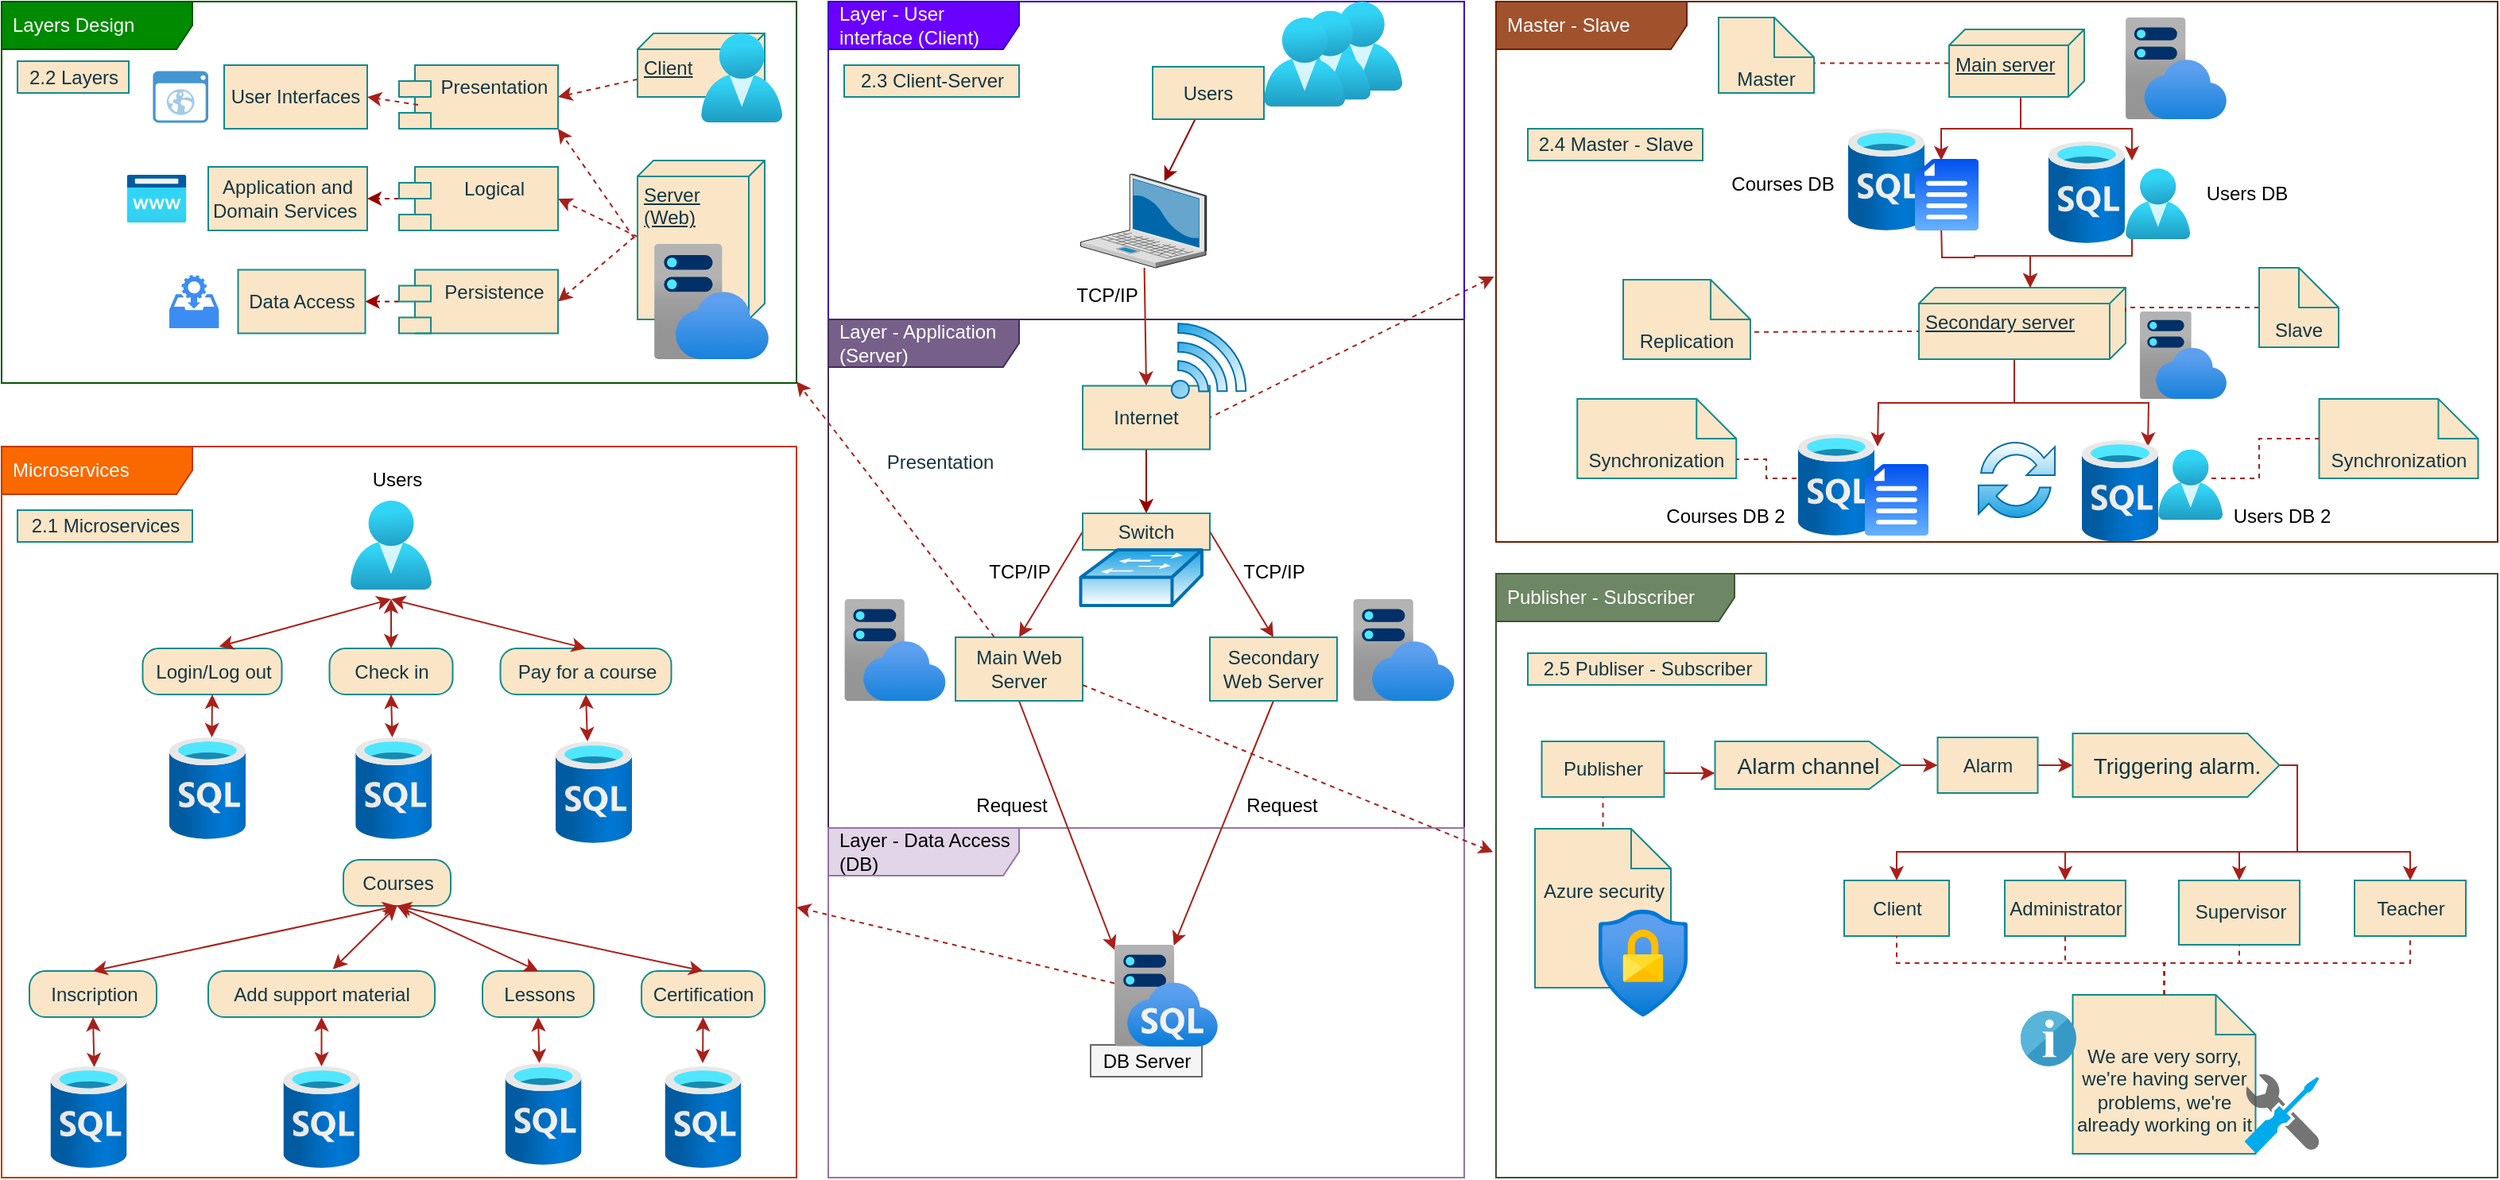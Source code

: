 <mxfile>
    <diagram id="fI5RTLDOAWzqv0Ly87yR" name="Page-1">
        <mxGraphModel dx="1625" dy="610" grid="1" gridSize="10" guides="1" tooltips="1" connect="1" arrows="1" fold="1" page="1" pageScale="1" pageWidth="827" pageHeight="1169" background="#FFFFFF" math="0" shadow="0">
            <root>
                <mxCell id="0"/>
                <mxCell id="1" parent="0"/>
                <mxCell id="125" value="Publisher - Subscriber" style="shape=umlFrame;whiteSpace=wrap;html=1;width=150;height=30;boundedLbl=1;verticalAlign=middle;align=left;spacingLeft=5;fillColor=#6d8764;strokeColor=#3A5431;fontColor=#ffffff;" parent="1" vertex="1">
                    <mxGeometry x="560" y="575" width="630" height="380" as="geometry"/>
                </mxCell>
                <mxCell id="140" style="rounded=0;orthogonalLoop=1;jettySize=auto;html=1;entryX=1;entryY=0.5;entryDx=0;entryDy=0;startArrow=classic;startFill=1;endArrow=none;endFill=0;dashed=1;exitX=-0.002;exitY=0.509;exitDx=0;exitDy=0;exitPerimeter=0;labelBackgroundColor=#DAD2D8;strokeColor=#A8201A;fontColor=#143642;" parent="1" source="100" target="7" edge="1">
                    <mxGeometry relative="1" as="geometry"/>
                </mxCell>
                <mxCell id="100" value="Master - Slave" style="shape=umlFrame;whiteSpace=wrap;html=1;width=120;height=30;boundedLbl=1;verticalAlign=middle;align=left;spacingLeft=5;fillColor=#a0522d;strokeColor=#6D1F00;fontColor=#ffffff;" parent="1" vertex="1">
                    <mxGeometry x="560" y="215" width="630" height="340" as="geometry"/>
                </mxCell>
                <mxCell id="26" value="Layers Design" style="shape=umlFrame;whiteSpace=wrap;html=1;width=120;height=30;boundedLbl=1;verticalAlign=middle;align=left;spacingLeft=5;fillColor=#008a00;strokeColor=#005700;fontColor=#ffffff;" parent="1" vertex="1">
                    <mxGeometry x="-380" y="215" width="500" height="240" as="geometry"/>
                </mxCell>
                <mxCell id="67" value="Microservices" style="shape=umlFrame;whiteSpace=wrap;html=1;width=120;height=30;boundedLbl=1;verticalAlign=middle;align=left;spacingLeft=5;rounded=0;fillColor=#fa6800;strokeColor=#C73500;fontColor=#ffffff;labelBackgroundColor=none;" parent="1" vertex="1">
                    <mxGeometry x="-380" y="495" width="500" height="460" as="geometry"/>
                </mxCell>
                <mxCell id="3" value="Layer - User interface (Client)" style="shape=umlFrame;whiteSpace=wrap;html=1;width=120;height=30;boundedLbl=1;verticalAlign=middle;align=left;spacingLeft=5;fillColor=#6a00ff;strokeColor=#3700CC;fontColor=#ffffff;" parent="1" vertex="1">
                    <mxGeometry x="140" y="215" width="400" height="200" as="geometry"/>
                </mxCell>
                <mxCell id="4" value="Layer - Application (Server)" style="shape=umlFrame;whiteSpace=wrap;html=1;width=120;height=30;boundedLbl=1;verticalAlign=middle;align=left;spacingLeft=5;fillColor=#76608a;strokeColor=#432D57;fontColor=#ffffff;" parent="1" vertex="1">
                    <mxGeometry x="140" y="415" width="400" height="320" as="geometry"/>
                </mxCell>
                <mxCell id="5" value="Layer - Data Access (DB)" style="shape=umlFrame;whiteSpace=wrap;html=1;width=120;height=30;boundedLbl=1;verticalAlign=middle;align=left;spacingLeft=5;fillColor=#e1d5e7;strokeColor=#9673a6;fontColor=#000000;" parent="1" vertex="1">
                    <mxGeometry x="140" y="735" width="400" height="220" as="geometry"/>
                </mxCell>
                <mxCell id="20" style="edgeStyle=none;rounded=0;orthogonalLoop=1;jettySize=auto;html=1;entryX=0.5;entryY=0;entryDx=0;entryDy=0;labelBackgroundColor=#DAD2D8;strokeColor=#A8201A;fontColor=#143642;" parent="1" source="241" target="7" edge="1">
                    <mxGeometry relative="1" as="geometry"/>
                </mxCell>
                <mxCell id="242" style="rounded=0;orthogonalLoop=1;jettySize=auto;html=1;strokeColor=#990000;fontColor=#000000;entryX=0.665;entryY=0.076;entryDx=0;entryDy=0;entryPerimeter=0;" edge="1" parent="1" source="6" target="241">
                    <mxGeometry relative="1" as="geometry"/>
                </mxCell>
                <mxCell id="6" value="Users" style="rounded=0;whiteSpace=wrap;html=1;fillColor=#FAE5C7;strokeColor=#0F8B8D;fontColor=#143642;" parent="1" vertex="1">
                    <mxGeometry x="344" y="256" width="70" height="33" as="geometry"/>
                </mxCell>
                <mxCell id="21" style="edgeStyle=none;rounded=0;orthogonalLoop=1;jettySize=auto;html=1;entryX=0.5;entryY=0;entryDx=0;entryDy=0;labelBackgroundColor=#DAD2D8;strokeColor=#A8201A;fontColor=#143642;exitX=0;exitY=0.5;exitDx=0;exitDy=0;" parent="1" source="232" target="8" edge="1">
                    <mxGeometry relative="1" as="geometry"/>
                </mxCell>
                <mxCell id="22" style="edgeStyle=none;rounded=0;orthogonalLoop=1;jettySize=auto;html=1;exitX=1;exitY=0.5;exitDx=0;exitDy=0;entryX=0.5;entryY=0;entryDx=0;entryDy=0;labelBackgroundColor=#DAD2D8;strokeColor=#A8201A;fontColor=#143642;" parent="1" source="232" target="18" edge="1">
                    <mxGeometry relative="1" as="geometry"/>
                </mxCell>
                <mxCell id="234" style="edgeStyle=orthogonalEdgeStyle;rounded=0;orthogonalLoop=1;jettySize=auto;html=1;entryX=0.5;entryY=0;entryDx=0;entryDy=0;fontColor=#000000;strokeColor=#990000;" edge="1" parent="1" source="7" target="232">
                    <mxGeometry relative="1" as="geometry"/>
                </mxCell>
                <mxCell id="7" value="Internet" style="rounded=0;whiteSpace=wrap;html=1;fillColor=#FAE5C7;strokeColor=#0F8B8D;fontColor=#143642;" parent="1" vertex="1">
                    <mxGeometry x="300" y="456.75" width="80" height="40" as="geometry"/>
                </mxCell>
                <mxCell id="23" style="edgeStyle=none;rounded=0;orthogonalLoop=1;jettySize=auto;html=1;exitX=0.5;exitY=1;exitDx=0;exitDy=0;labelBackgroundColor=#DAD2D8;strokeColor=#A8201A;fontColor=#143642;entryX=0.002;entryY=0.052;entryDx=0;entryDy=0;entryPerimeter=0;" parent="1" source="8" target="257" edge="1">
                    <mxGeometry relative="1" as="geometry">
                        <mxPoint x="300" y="760" as="targetPoint"/>
                    </mxGeometry>
                </mxCell>
                <mxCell id="27" style="edgeStyle=none;rounded=0;orthogonalLoop=1;jettySize=auto;html=1;entryX=1;entryY=0.996;entryDx=0;entryDy=0;entryPerimeter=0;dashed=1;labelBackgroundColor=#DAD2D8;strokeColor=#A8201A;fontColor=#143642;" parent="1" source="8" target="26" edge="1">
                    <mxGeometry relative="1" as="geometry"/>
                </mxCell>
                <mxCell id="8" value="Main Web Server" style="rounded=0;whiteSpace=wrap;html=1;fillColor=#FAE5C7;strokeColor=#0F8B8D;fontColor=#143642;" parent="1" vertex="1">
                    <mxGeometry x="220" y="615" width="80" height="40" as="geometry"/>
                </mxCell>
                <mxCell id="19" style="edgeStyle=none;rounded=0;orthogonalLoop=1;jettySize=auto;html=1;entryX=1;entryY=0.5;entryDx=0;entryDy=0;dashed=1;labelBackgroundColor=#DAD2D8;strokeColor=#A8201A;fontColor=#143642;" parent="1" source="10" target="12" edge="1">
                    <mxGeometry relative="1" as="geometry"/>
                </mxCell>
                <mxCell id="10" value="Client" style="verticalAlign=top;align=left;spacingTop=8;spacingLeft=2;spacingRight=12;shape=cube;size=10;direction=south;fontStyle=4;html=1;fillColor=#FAE5C7;strokeColor=#0F8B8D;fontColor=#143642;" parent="1" vertex="1">
                    <mxGeometry x="20" y="235" width="80" height="40" as="geometry"/>
                </mxCell>
                <mxCell id="15" style="rounded=0;orthogonalLoop=1;jettySize=auto;html=1;entryX=1;entryY=1;entryDx=0;entryDy=0;dashed=1;labelBackgroundColor=#DAD2D8;strokeColor=#A8201A;fontColor=#143642;" parent="1" target="12" edge="1">
                    <mxGeometry relative="1" as="geometry">
                        <mxPoint x="18" y="364" as="sourcePoint"/>
                    </mxGeometry>
                </mxCell>
                <mxCell id="16" style="edgeStyle=none;rounded=0;orthogonalLoop=1;jettySize=auto;html=1;entryX=1;entryY=0.5;entryDx=0;entryDy=0;dashed=1;exitX=0.48;exitY=1;exitDx=0;exitDy=0;exitPerimeter=0;labelBackgroundColor=#DAD2D8;strokeColor=#A8201A;fontColor=#143642;" parent="1" source="11" target="13" edge="1">
                    <mxGeometry relative="1" as="geometry"/>
                </mxCell>
                <mxCell id="17" style="edgeStyle=none;rounded=0;orthogonalLoop=1;jettySize=auto;html=1;entryX=1;entryY=0.5;entryDx=0;entryDy=0;dashed=1;exitX=0.48;exitY=1.025;exitDx=0;exitDy=0;exitPerimeter=0;labelBackgroundColor=#DAD2D8;strokeColor=#A8201A;fontColor=#143642;" parent="1" source="11" target="14" edge="1">
                    <mxGeometry relative="1" as="geometry"/>
                </mxCell>
                <mxCell id="11" value="Server &lt;br&gt;(Web)" style="verticalAlign=top;align=left;spacingTop=8;spacingLeft=2;spacingRight=12;shape=cube;size=10;direction=south;fontStyle=4;html=1;fillColor=#FAE5C7;strokeColor=#0F8B8D;fontColor=#143642;" parent="1" vertex="1">
                    <mxGeometry x="20" y="315" width="80" height="100" as="geometry"/>
                </mxCell>
                <mxCell id="12" value="Presentation" style="shape=module;align=left;spacingLeft=20;align=center;verticalAlign=top;fillColor=#FAE5C7;strokeColor=#0F8B8D;fontColor=#143642;" parent="1" vertex="1">
                    <mxGeometry x="-130" y="255" width="100" height="40" as="geometry"/>
                </mxCell>
                <mxCell id="249" style="edgeStyle=none;rounded=0;orthogonalLoop=1;jettySize=auto;html=1;entryX=1;entryY=0.5;entryDx=0;entryDy=0;strokeColor=#990000;fontColor=#000000;dashed=1;" edge="1" parent="1" source="13" target="247">
                    <mxGeometry relative="1" as="geometry"/>
                </mxCell>
                <mxCell id="13" value="Logical" style="shape=module;align=left;spacingLeft=20;align=center;verticalAlign=top;fillColor=#FAE5C7;strokeColor=#0F8B8D;fontColor=#143642;" parent="1" vertex="1">
                    <mxGeometry x="-130" y="319" width="100" height="40" as="geometry"/>
                </mxCell>
                <mxCell id="250" style="edgeStyle=none;rounded=0;orthogonalLoop=1;jettySize=auto;html=1;entryX=1;entryY=0.5;entryDx=0;entryDy=0;dashed=1;strokeColor=#990000;fontColor=#000000;" edge="1" parent="1" source="14" target="248">
                    <mxGeometry relative="1" as="geometry"/>
                </mxCell>
                <mxCell id="14" value="Persistence" style="shape=module;align=left;spacingLeft=20;align=center;verticalAlign=top;fillColor=#FAE5C7;strokeColor=#0F8B8D;fontColor=#143642;" parent="1" vertex="1">
                    <mxGeometry x="-130" y="383.75" width="100" height="40" as="geometry"/>
                </mxCell>
                <mxCell id="24" style="edgeStyle=none;rounded=0;orthogonalLoop=1;jettySize=auto;html=1;exitX=0.5;exitY=1;exitDx=0;exitDy=0;labelBackgroundColor=#DAD2D8;strokeColor=#A8201A;fontColor=#143642;entryX=0.574;entryY=0.008;entryDx=0;entryDy=0;entryPerimeter=0;" parent="1" source="18" target="257" edge="1">
                    <mxGeometry relative="1" as="geometry">
                        <mxPoint x="370" y="750" as="targetPoint"/>
                    </mxGeometry>
                </mxCell>
                <mxCell id="18" value="Secondary Web Server" style="rounded=0;whiteSpace=wrap;html=1;fillColor=#FAE5C7;strokeColor=#0F8B8D;fontColor=#143642;" parent="1" vertex="1">
                    <mxGeometry x="380" y="615" width="80" height="40" as="geometry"/>
                </mxCell>
                <mxCell id="68" style="edgeStyle=none;rounded=0;orthogonalLoop=1;jettySize=auto;html=1;dashed=1;labelBackgroundColor=#DAD2D8;strokeColor=#A8201A;fontColor=#143642;" parent="1" source="257" target="67" edge="1">
                    <mxGeometry relative="1" as="geometry">
                        <mxPoint x="130" y="1050" as="sourcePoint"/>
                    </mxGeometry>
                </mxCell>
                <mxCell id="28" value="2.2 Layers" style="text;html=1;align=center;verticalAlign=middle;resizable=0;points=[];autosize=1;rounded=0;fillColor=#FAE5C7;strokeColor=#0F8B8D;fontColor=#143642;" parent="1" vertex="1">
                    <mxGeometry x="-370" y="252.5" width="70" height="20" as="geometry"/>
                </mxCell>
                <mxCell id="29" value="2.3 Client-Server" style="text;html=1;align=center;verticalAlign=middle;resizable=0;points=[];autosize=1;fillColor=#FAE5C7;strokeColor=#0F8B8D;fontColor=#143642;" parent="1" vertex="1">
                    <mxGeometry x="150" y="255" width="110" height="20" as="geometry"/>
                </mxCell>
                <mxCell id="31" value="Login/Log out" style="html=1;dashed=0;rounded=1;absoluteArcSize=1;arcSize=20;verticalAlign=middle;align=center;fillColor=#FAE5C7;strokeColor=#0F8B8D;fontColor=#143642;" parent="1" vertex="1">
                    <mxGeometry x="-291.25" y="622" width="87.5" height="29" as="geometry"/>
                </mxCell>
                <mxCell id="32" value="Check in" style="html=1;dashed=0;rounded=1;absoluteArcSize=1;arcSize=20;verticalAlign=middle;align=center;fillColor=#FAE5C7;strokeColor=#0F8B8D;fontColor=#143642;" parent="1" vertex="1">
                    <mxGeometry x="-173.75" y="622" width="77.5" height="29" as="geometry"/>
                </mxCell>
                <mxCell id="33" value="Pay for a course" style="html=1;dashed=0;rounded=1;absoluteArcSize=1;arcSize=20;verticalAlign=middle;align=center;fillColor=#FAE5C7;strokeColor=#0F8B8D;fontColor=#143642;" parent="1" vertex="1">
                    <mxGeometry x="-66.25" y="622" width="107.5" height="29" as="geometry"/>
                </mxCell>
                <mxCell id="34" value="" style="endArrow=classic;startArrow=classic;html=1;exitX=0.55;exitY=-0.04;exitDx=0;exitDy=0;exitPerimeter=0;entryX=0.5;entryY=1;entryDx=0;entryDy=0;labelBackgroundColor=#DAD2D8;strokeColor=#A8201A;fontColor=#143642;" parent="1" source="31" edge="1">
                    <mxGeometry width="50" height="50" relative="1" as="geometry">
                        <mxPoint x="-252.5" y="604" as="sourcePoint"/>
                        <mxPoint x="-135" y="591" as="targetPoint"/>
                    </mxGeometry>
                </mxCell>
                <mxCell id="35" value="" style="endArrow=classic;startArrow=classic;html=1;entryX=0.5;entryY=1;entryDx=0;entryDy=0;labelBackgroundColor=#DAD2D8;strokeColor=#A8201A;fontColor=#143642;" parent="1" source="32" edge="1">
                    <mxGeometry width="50" height="50" relative="1" as="geometry">
                        <mxPoint x="-182.5" y="677" as="sourcePoint"/>
                        <mxPoint x="-135" y="591" as="targetPoint"/>
                    </mxGeometry>
                </mxCell>
                <mxCell id="36" value="" style="endArrow=classic;startArrow=classic;html=1;entryX=0.5;entryY=1;entryDx=0;entryDy=0;exitX=0.5;exitY=0;exitDx=0;exitDy=0;labelBackgroundColor=#DAD2D8;strokeColor=#A8201A;fontColor=#143642;" parent="1" source="33" edge="1">
                    <mxGeometry width="50" height="50" relative="1" as="geometry">
                        <mxPoint x="17.5" y="647" as="sourcePoint"/>
                        <mxPoint x="-135" y="591" as="targetPoint"/>
                    </mxGeometry>
                </mxCell>
                <mxCell id="38" value="" style="endArrow=classic;startArrow=classic;html=1;entryX=0.5;entryY=1;entryDx=0;entryDy=0;labelBackgroundColor=#DAD2D8;strokeColor=#A8201A;fontColor=#143642;exitX=0.557;exitY=0;exitDx=0;exitDy=0;exitPerimeter=0;" parent="1" source="205" target="31" edge="1">
                    <mxGeometry width="50" height="50" relative="1" as="geometry">
                        <mxPoint x="-247.5" y="680.5" as="sourcePoint"/>
                        <mxPoint x="-152.5" y="724" as="targetPoint"/>
                    </mxGeometry>
                </mxCell>
                <mxCell id="40" value="" style="endArrow=classic;startArrow=classic;html=1;entryX=0.5;entryY=1;entryDx=0;entryDy=0;labelBackgroundColor=#DAD2D8;strokeColor=#A8201A;fontColor=#143642;" parent="1" source="204" target="32" edge="1">
                    <mxGeometry width="50" height="50" relative="1" as="geometry">
                        <mxPoint x="-135" y="680.5" as="sourcePoint"/>
                        <mxPoint x="-72.5" y="704" as="targetPoint"/>
                    </mxGeometry>
                </mxCell>
                <mxCell id="42" value="" style="endArrow=classic;startArrow=classic;html=1;entryX=0.5;entryY=1;entryDx=0;entryDy=0;labelBackgroundColor=#DAD2D8;strokeColor=#A8201A;fontColor=#143642;exitX=0.417;exitY=0;exitDx=0;exitDy=0;exitPerimeter=0;" parent="1" source="203" target="33" edge="1">
                    <mxGeometry width="50" height="50" relative="1" as="geometry">
                        <mxPoint x="-12.5" y="680.5" as="sourcePoint"/>
                        <mxPoint x="167.5" y="704" as="targetPoint"/>
                    </mxGeometry>
                </mxCell>
                <mxCell id="46" value="Courses" style="html=1;dashed=0;rounded=1;absoluteArcSize=1;arcSize=20;verticalAlign=middle;align=center;fillColor=#FAE5C7;strokeColor=#0F8B8D;fontColor=#143642;" parent="1" vertex="1">
                    <mxGeometry x="-165" y="755" width="67.5" height="29" as="geometry"/>
                </mxCell>
                <mxCell id="47" value="Add support material" style="html=1;dashed=0;rounded=1;absoluteArcSize=1;arcSize=20;verticalAlign=middle;align=center;fillColor=#FAE5C7;strokeColor=#0F8B8D;fontColor=#143642;" parent="1" vertex="1">
                    <mxGeometry x="-250" y="825" width="142.5" height="29" as="geometry"/>
                </mxCell>
                <mxCell id="48" value="Lessons" style="html=1;dashed=0;rounded=1;absoluteArcSize=1;arcSize=20;verticalAlign=middle;align=center;fillColor=#FAE5C7;strokeColor=#0F8B8D;fontColor=#143642;" parent="1" vertex="1">
                    <mxGeometry x="-77.5" y="825" width="70" height="29" as="geometry"/>
                </mxCell>
                <mxCell id="49" value="Certification" style="html=1;dashed=0;rounded=1;absoluteArcSize=1;arcSize=20;verticalAlign=middle;align=center;fillColor=#FAE5C7;strokeColor=#0F8B8D;fontColor=#143642;" parent="1" vertex="1">
                    <mxGeometry x="22.5" y="825" width="77.5" height="29" as="geometry"/>
                </mxCell>
                <mxCell id="50" value="" style="endArrow=classic;startArrow=classic;html=1;exitX=0.55;exitY=-0.04;exitDx=0;exitDy=0;exitPerimeter=0;entryX=0.5;entryY=1;entryDx=0;entryDy=0;labelBackgroundColor=#DAD2D8;strokeColor=#A8201A;fontColor=#143642;" parent="1" source="47" target="46" edge="1">
                    <mxGeometry width="50" height="50" relative="1" as="geometry">
                        <mxPoint x="-282.5" y="844" as="sourcePoint"/>
                        <mxPoint x="-132.5" y="794" as="targetPoint"/>
                    </mxGeometry>
                </mxCell>
                <mxCell id="51" value="" style="endArrow=classic;startArrow=classic;html=1;entryX=0.5;entryY=1;entryDx=0;entryDy=0;exitX=0.5;exitY=0;exitDx=0;exitDy=0;labelBackgroundColor=#DAD2D8;strokeColor=#A8201A;fontColor=#143642;" parent="1" source="48" target="46" edge="1">
                    <mxGeometry width="50" height="50" relative="1" as="geometry">
                        <mxPoint x="-212.5" y="917" as="sourcePoint"/>
                        <mxPoint x="-100.5" y="814" as="targetPoint"/>
                    </mxGeometry>
                </mxCell>
                <mxCell id="52" value="" style="endArrow=classic;startArrow=classic;html=1;entryX=0.5;entryY=1;entryDx=0;entryDy=0;exitX=0.5;exitY=0;exitDx=0;exitDy=0;labelBackgroundColor=#DAD2D8;strokeColor=#A8201A;fontColor=#143642;" parent="1" source="49" target="46" edge="1">
                    <mxGeometry width="50" height="50" relative="1" as="geometry">
                        <mxPoint x="-12.5" y="887" as="sourcePoint"/>
                        <mxPoint x="99.5" y="784" as="targetPoint"/>
                    </mxGeometry>
                </mxCell>
                <mxCell id="54" value="" style="endArrow=classic;startArrow=classic;html=1;entryX=0.5;entryY=1;entryDx=0;entryDy=0;labelBackgroundColor=#DAD2D8;strokeColor=#A8201A;fontColor=#143642;" parent="1" source="206" target="47" edge="1">
                    <mxGeometry width="50" height="50" relative="1" as="geometry">
                        <mxPoint x="-178.75" y="885" as="sourcePoint"/>
                        <mxPoint x="-72.5" y="954" as="targetPoint"/>
                    </mxGeometry>
                </mxCell>
                <mxCell id="56" value="" style="endArrow=classic;startArrow=classic;html=1;entryX=0.5;entryY=1;entryDx=0;entryDy=0;labelBackgroundColor=#DAD2D8;strokeColor=#A8201A;fontColor=#143642;exitX=0.448;exitY=0;exitDx=0;exitDy=0;exitPerimeter=0;" parent="1" source="202" target="48" edge="1">
                    <mxGeometry width="50" height="50" relative="1" as="geometry">
                        <mxPoint x="-42.5" y="885" as="sourcePoint"/>
                        <mxPoint x="7.5" y="934" as="targetPoint"/>
                    </mxGeometry>
                </mxCell>
                <mxCell id="58" value="" style="endArrow=classic;startArrow=classic;html=1;entryX=0.5;entryY=1;entryDx=0;entryDy=0;labelBackgroundColor=#DAD2D8;strokeColor=#A8201A;fontColor=#143642;exitX=0.495;exitY=-0.031;exitDx=0;exitDy=0;exitPerimeter=0;" parent="1" source="208" target="49" edge="1">
                    <mxGeometry width="50" height="50" relative="1" as="geometry">
                        <mxPoint x="60.64" y="885" as="sourcePoint"/>
                        <mxPoint x="247.5" y="934" as="targetPoint"/>
                    </mxGeometry>
                </mxCell>
                <mxCell id="62" value="Inscription" style="html=1;dashed=0;rounded=1;absoluteArcSize=1;arcSize=20;verticalAlign=middle;align=center;fillColor=#FAE5C7;strokeColor=#0F8B8D;fontColor=#143642;" parent="1" vertex="1">
                    <mxGeometry x="-362.5" y="825" width="80" height="29" as="geometry"/>
                </mxCell>
                <mxCell id="64" value="" style="endArrow=classic;startArrow=classic;html=1;entryX=0.5;entryY=1;entryDx=0;entryDy=0;labelBackgroundColor=#DAD2D8;strokeColor=#A8201A;fontColor=#143642;exitX=0.573;exitY=0.008;exitDx=0;exitDy=0;exitPerimeter=0;" parent="1" source="207" target="62" edge="1">
                    <mxGeometry width="50" height="50" relative="1" as="geometry">
                        <mxPoint x="-323.084" y="882.5" as="sourcePoint"/>
                        <mxPoint x="-197.5" y="954" as="targetPoint"/>
                    </mxGeometry>
                </mxCell>
                <mxCell id="66" value="" style="endArrow=classic;startArrow=classic;html=1;exitX=0.5;exitY=0;exitDx=0;exitDy=0;entryX=0.5;entryY=1;entryDx=0;entryDy=0;labelBackgroundColor=#DAD2D8;strokeColor=#A8201A;fontColor=#143642;" parent="1" source="62" target="46" edge="1">
                    <mxGeometry width="50" height="50" relative="1" as="geometry">
                        <mxPoint x="-309.5" y="802.0" as="sourcePoint"/>
                        <mxPoint x="-282.5" y="734" as="targetPoint"/>
                    </mxGeometry>
                </mxCell>
                <mxCell id="69" value="2.1 Microservices" style="text;html=1;align=center;verticalAlign=middle;resizable=0;points=[];autosize=1;fillColor=#FAE5C7;strokeColor=#0F8B8D;fontColor=#143642;" parent="1" vertex="1">
                    <mxGeometry x="-370" y="535" width="110" height="20" as="geometry"/>
                </mxCell>
                <mxCell id="70" value="Presentation" style="text;html=1;align=center;verticalAlign=middle;resizable=0;points=[];autosize=1;fontColor=#143642;" parent="1" vertex="1">
                    <mxGeometry x="170" y="495" width="80" height="20" as="geometry"/>
                </mxCell>
                <mxCell id="93" style="edgeStyle=orthogonalEdgeStyle;rounded=0;orthogonalLoop=1;jettySize=auto;html=1;entryX=0.5;entryY=0;entryDx=0;entryDy=0;entryPerimeter=0;labelBackgroundColor=#DAD2D8;strokeColor=#A8201A;fontColor=#143642;" parent="1" source="77" edge="1">
                    <mxGeometry relative="1" as="geometry">
                        <Array as="points">
                            <mxPoint x="890" y="295"/>
                            <mxPoint x="960" y="295"/>
                        </Array>
                        <mxPoint x="960" y="315.0" as="targetPoint"/>
                    </mxGeometry>
                </mxCell>
                <mxCell id="94" style="edgeStyle=orthogonalEdgeStyle;rounded=0;orthogonalLoop=1;jettySize=auto;html=1;entryX=0.5;entryY=0;entryDx=0;entryDy=0;entryPerimeter=0;labelBackgroundColor=#DAD2D8;strokeColor=#A8201A;fontColor=#143642;" parent="1" source="77" edge="1">
                    <mxGeometry relative="1" as="geometry">
                        <Array as="points">
                            <mxPoint x="890" y="295"/>
                            <mxPoint x="840" y="295"/>
                        </Array>
                        <mxPoint x="840" y="315.0" as="targetPoint"/>
                    </mxGeometry>
                </mxCell>
                <mxCell id="99" style="edgeStyle=orthogonalEdgeStyle;rounded=0;orthogonalLoop=1;jettySize=auto;html=1;dashed=1;endArrow=none;endFill=0;labelBackgroundColor=#DAD2D8;strokeColor=#A8201A;fontColor=#143642;" parent="1" source="77" target="87" edge="1">
                    <mxGeometry relative="1" as="geometry">
                        <Array as="points">
                            <mxPoint x="780" y="254"/>
                            <mxPoint x="780" y="254"/>
                        </Array>
                    </mxGeometry>
                </mxCell>
                <mxCell id="77" value="Main server" style="verticalAlign=top;align=left;spacingTop=8;spacingLeft=2;spacingRight=12;shape=cube;size=10;direction=south;fontStyle=4;html=1;fillColor=#FAE5C7;strokeColor=#0F8B8D;fontColor=#143642;" parent="1" vertex="1">
                    <mxGeometry x="845" y="232.5" width="85" height="42.5" as="geometry"/>
                </mxCell>
                <mxCell id="78" style="edgeStyle=orthogonalEdgeStyle;rounded=0;orthogonalLoop=1;jettySize=auto;html=1;exitX=0;exitY=0;exitDx=45;exitDy=70;exitPerimeter=0;entryX=0.5;entryY=0;entryDx=0;entryDy=0;entryPerimeter=0;labelBackgroundColor=#DAD2D8;strokeColor=#A8201A;fontColor=#143642;" parent="1" source="80" edge="1">
                    <mxGeometry relative="1" as="geometry">
                        <mxPoint x="800" y="495" as="targetPoint"/>
                    </mxGeometry>
                </mxCell>
                <mxCell id="79" style="edgeStyle=orthogonalEdgeStyle;rounded=0;orthogonalLoop=1;jettySize=auto;html=1;exitX=0;exitY=0;exitDx=45;exitDy=70;exitPerimeter=0;entryX=0.5;entryY=0;entryDx=0;entryDy=0;entryPerimeter=0;labelBackgroundColor=#DAD2D8;strokeColor=#A8201A;fontColor=#143642;" parent="1" source="80" edge="1">
                    <mxGeometry relative="1" as="geometry">
                        <mxPoint x="970" y="495" as="targetPoint"/>
                    </mxGeometry>
                </mxCell>
                <mxCell id="80" value="Secondary server" style="verticalAlign=top;align=left;spacingTop=8;spacingLeft=2;spacingRight=12;shape=cube;size=10;direction=south;fontStyle=4;html=1;fillColor=#FAE5C7;strokeColor=#0F8B8D;fontColor=#143642;" parent="1" vertex="1">
                    <mxGeometry x="826" y="395" width="130" height="45" as="geometry"/>
                </mxCell>
                <mxCell id="84" style="edgeStyle=orthogonalEdgeStyle;rounded=0;orthogonalLoop=1;jettySize=auto;html=1;exitX=0;exitY=0;exitDx=80;exitDy=42.5;exitPerimeter=0;entryX=0;entryY=0;entryDx=27.5;entryDy=130;entryPerimeter=0;dashed=1;endArrow=none;endFill=0;labelBackgroundColor=#DAD2D8;strokeColor=#A8201A;fontColor=#143642;" parent="1" source="85" target="80" edge="1">
                    <mxGeometry relative="1" as="geometry">
                        <Array as="points">
                            <mxPoint x="690" y="423"/>
                            <mxPoint x="773" y="423"/>
                        </Array>
                    </mxGeometry>
                </mxCell>
                <mxCell id="85" value="Replication" style="shape=note2;boundedLbl=1;whiteSpace=wrap;html=1;size=25;verticalAlign=top;align=center;fillColor=#FAE5C7;strokeColor=#0F8B8D;fontColor=#143642;" parent="1" vertex="1">
                    <mxGeometry x="640" y="390" width="80" height="50" as="geometry"/>
                </mxCell>
                <mxCell id="87" value="Master" style="shape=note2;boundedLbl=1;whiteSpace=wrap;html=1;size=25;verticalAlign=top;align=center;fillColor=#FAE5C7;strokeColor=#0F8B8D;fontColor=#143642;" parent="1" vertex="1">
                    <mxGeometry x="700" y="225" width="60" height="47.5" as="geometry"/>
                </mxCell>
                <mxCell id="88" style="edgeStyle=orthogonalEdgeStyle;rounded=0;orthogonalLoop=1;jettySize=auto;html=1;exitX=0;exitY=0.5;exitDx=0;exitDy=0;exitPerimeter=0;entryX=0;entryY=0;entryDx=17.5;entryDy=0;entryPerimeter=0;dashed=1;endArrow=none;endFill=0;labelBackgroundColor=#DAD2D8;strokeColor=#A8201A;fontColor=#143642;" parent="1" source="89" target="80" edge="1">
                    <mxGeometry relative="1" as="geometry">
                        <Array as="points">
                            <mxPoint x="956" y="408"/>
                        </Array>
                    </mxGeometry>
                </mxCell>
                <mxCell id="89" value="Slave" style="shape=note2;boundedLbl=1;whiteSpace=wrap;html=1;size=25;verticalAlign=top;align=center;fillColor=#FAE5C7;strokeColor=#0F8B8D;fontColor=#143642;" parent="1" vertex="1">
                    <mxGeometry x="1040" y="382.5" width="50" height="50" as="geometry"/>
                </mxCell>
                <mxCell id="95" style="edgeStyle=orthogonalEdgeStyle;rounded=0;orthogonalLoop=1;jettySize=auto;html=1;exitX=0.5;exitY=1;exitDx=0;exitDy=0;exitPerimeter=0;entryX=0;entryY=0;entryDx=0;entryDy=60;entryPerimeter=0;labelBackgroundColor=#DAD2D8;strokeColor=#A8201A;fontColor=#143642;" parent="1" target="80" edge="1">
                    <mxGeometry relative="1" as="geometry">
                        <mxPoint x="840" y="355" as="sourcePoint"/>
                    </mxGeometry>
                </mxCell>
                <mxCell id="96" style="edgeStyle=orthogonalEdgeStyle;rounded=0;orthogonalLoop=1;jettySize=auto;html=1;entryX=0;entryY=0;entryDx=0;entryDy=60;entryPerimeter=0;labelBackgroundColor=#DAD2D8;strokeColor=#A8201A;fontColor=#143642;" parent="1" target="80" edge="1">
                    <mxGeometry relative="1" as="geometry">
                        <Array as="points">
                            <mxPoint x="960" y="375"/>
                            <mxPoint x="896" y="375"/>
                        </Array>
                        <mxPoint x="960" y="355" as="sourcePoint"/>
                    </mxGeometry>
                </mxCell>
                <mxCell id="101" value="2.4 Master - Slave" style="text;html=1;align=center;verticalAlign=middle;resizable=0;points=[];autosize=1;fillColor=#FAE5C7;strokeColor=#0F8B8D;fontColor=#143642;" parent="1" vertex="1">
                    <mxGeometry x="580" y="295" width="110" height="20" as="geometry"/>
                </mxCell>
                <mxCell id="102" style="edgeStyle=orthogonalEdgeStyle;rounded=0;orthogonalLoop=1;jettySize=auto;html=1;exitX=1;exitY=0.5;exitDx=0;exitDy=0;entryX=0;entryY=0;entryDx=0;entryDy=20;entryPerimeter=0;labelBackgroundColor=#DAD2D8;strokeColor=#A8201A;fontColor=#143642;" parent="1" source="103" target="111" edge="1">
                    <mxGeometry relative="1" as="geometry">
                        <Array as="points">
                            <mxPoint x="665.75" y="700.5"/>
                        </Array>
                    </mxGeometry>
                </mxCell>
                <mxCell id="103" value="Publisher" style="html=1;fillColor=#FAE5C7;strokeColor=#0F8B8D;fontColor=#143642;" parent="1" vertex="1">
                    <mxGeometry x="588.75" y="680.5" width="77" height="35" as="geometry"/>
                </mxCell>
                <mxCell id="104" style="edgeStyle=orthogonalEdgeStyle;rounded=0;orthogonalLoop=1;jettySize=auto;html=1;exitX=1;exitY=0.5;exitDx=0;exitDy=0;entryX=0;entryY=0;entryDx=0;entryDy=20;entryPerimeter=0;labelBackgroundColor=#DAD2D8;strokeColor=#A8201A;fontColor=#143642;" parent="1" source="105" target="116" edge="1">
                    <mxGeometry relative="1" as="geometry"/>
                </mxCell>
                <mxCell id="105" value="Alarm" style="html=1;fillColor=#FAE5C7;strokeColor=#0F8B8D;fontColor=#143642;" parent="1" vertex="1">
                    <mxGeometry x="837.75" y="678" width="63" height="35" as="geometry"/>
                </mxCell>
                <mxCell id="106" value="Teacher" style="html=1;fillColor=#FAE5C7;strokeColor=#0F8B8D;fontColor=#143642;" parent="1" vertex="1">
                    <mxGeometry x="1100" y="768" width="70" height="35" as="geometry"/>
                </mxCell>
                <mxCell id="109" value="Client" style="html=1;fillColor=#FAE5C7;strokeColor=#0F8B8D;fontColor=#143642;" parent="1" vertex="1">
                    <mxGeometry x="779" y="768" width="66" height="35" as="geometry"/>
                </mxCell>
                <mxCell id="110" style="edgeStyle=orthogonalEdgeStyle;rounded=0;orthogonalLoop=1;jettySize=auto;html=1;exitX=1;exitY=0.5;exitDx=0;exitDy=0;exitPerimeter=0;entryX=0;entryY=0.5;entryDx=0;entryDy=0;labelBackgroundColor=#DAD2D8;strokeColor=#A8201A;fontColor=#143642;" parent="1" source="111" target="105" edge="1">
                    <mxGeometry relative="1" as="geometry"/>
                </mxCell>
                <mxCell id="111" value="Alarm channel" style="html=1;shape=mxgraph.infographic.ribbonSimple;notch1=0;notch2=20;align=center;verticalAlign=middle;fontSize=14;fontStyle=0;fillColor=#FAE5C7;strokeColor=#0F8B8D;fontColor=#143642;" parent="1" vertex="1">
                    <mxGeometry x="697.75" y="680.5" width="117" height="30" as="geometry"/>
                </mxCell>
                <mxCell id="143" style="edgeStyle=orthogonalEdgeStyle;rounded=0;orthogonalLoop=1;jettySize=auto;html=1;entryX=0.5;entryY=0;entryDx=0;entryDy=0;startArrow=none;startFill=0;endArrow=classic;endFill=1;labelBackgroundColor=#DAD2D8;strokeColor=#A8201A;fontColor=#143642;" parent="1" source="116" target="106" edge="1">
                    <mxGeometry relative="1" as="geometry">
                        <Array as="points">
                            <mxPoint x="1064" y="696"/>
                            <mxPoint x="1064" y="750"/>
                            <mxPoint x="1135" y="750"/>
                        </Array>
                        <mxPoint x="1089.5" y="618.5" as="targetPoint"/>
                    </mxGeometry>
                </mxCell>
                <mxCell id="144" style="edgeStyle=orthogonalEdgeStyle;rounded=0;orthogonalLoop=1;jettySize=auto;html=1;entryX=0.5;entryY=0;entryDx=0;entryDy=0;startArrow=none;startFill=0;endArrow=classic;endFill=1;labelBackgroundColor=#DAD2D8;strokeColor=#A8201A;fontColor=#143642;" parent="1" source="116" target="107" edge="1">
                    <mxGeometry relative="1" as="geometry">
                        <Array as="points">
                            <mxPoint x="1064" y="696"/>
                            <mxPoint x="1064" y="750"/>
                            <mxPoint x="1028" y="750"/>
                        </Array>
                        <mxPoint x="1089.5" y="671" as="targetPoint"/>
                    </mxGeometry>
                </mxCell>
                <mxCell id="145" style="edgeStyle=orthogonalEdgeStyle;rounded=0;orthogonalLoop=1;jettySize=auto;html=1;entryX=0.5;entryY=0;entryDx=0;entryDy=0;startArrow=none;startFill=0;endArrow=classic;endFill=1;labelBackgroundColor=#DAD2D8;strokeColor=#A8201A;fontColor=#143642;" parent="1" source="116" target="108" edge="1">
                    <mxGeometry relative="1" as="geometry">
                        <Array as="points">
                            <mxPoint x="1064" y="696"/>
                            <mxPoint x="1064" y="750"/>
                            <mxPoint x="918" y="750"/>
                        </Array>
                        <mxPoint x="1089.5" y="723.5" as="targetPoint"/>
                    </mxGeometry>
                </mxCell>
                <mxCell id="146" style="edgeStyle=orthogonalEdgeStyle;rounded=0;orthogonalLoop=1;jettySize=auto;html=1;entryX=0.5;entryY=0;entryDx=0;entryDy=0;startArrow=none;startFill=0;endArrow=classic;endFill=1;labelBackgroundColor=#DAD2D8;strokeColor=#A8201A;fontColor=#143642;" parent="1" source="116" target="109" edge="1">
                    <mxGeometry relative="1" as="geometry">
                        <Array as="points">
                            <mxPoint x="1064" y="696"/>
                            <mxPoint x="1064" y="750"/>
                            <mxPoint x="812" y="750"/>
                        </Array>
                        <mxPoint x="1089.5" y="778.0" as="targetPoint"/>
                    </mxGeometry>
                </mxCell>
                <mxCell id="116" value="Triggering alarm." style="html=1;shape=mxgraph.infographic.ribbonSimple;notch1=0;notch2=20;align=center;verticalAlign=middle;fontSize=14;fontStyle=0;fillColor=#FAE5C7;strokeColor=#0F8B8D;fontColor=#143642;" parent="1" vertex="1">
                    <mxGeometry x="922.75" y="675.5" width="130" height="40" as="geometry"/>
                </mxCell>
                <mxCell id="117" style="edgeStyle=orthogonalEdgeStyle;rounded=0;orthogonalLoop=1;jettySize=auto;html=1;exitX=0;exitY=0;exitDx=47.5;exitDy=0;exitPerimeter=0;entryX=0.5;entryY=1;entryDx=0;entryDy=0;dashed=1;endArrow=none;endFill=0;labelBackgroundColor=#DAD2D8;strokeColor=#A8201A;fontColor=#143642;" parent="1" source="118" target="103" edge="1">
                    <mxGeometry relative="1" as="geometry"/>
                </mxCell>
                <mxCell id="118" value="Azure security" style="shape=note2;boundedLbl=1;whiteSpace=wrap;html=1;size=25;verticalAlign=top;align=center;fillColor=#FAE5C7;strokeColor=#0F8B8D;fontColor=#143642;" parent="1" vertex="1">
                    <mxGeometry x="584.5" y="735.5" width="85.5" height="100" as="geometry"/>
                </mxCell>
                <mxCell id="108" value="Administrator" style="html=1;fillColor=#FAE5C7;strokeColor=#0F8B8D;fontColor=#143642;" parent="1" vertex="1">
                    <mxGeometry x="880" y="768" width="76" height="35" as="geometry"/>
                </mxCell>
                <mxCell id="138" value="2.5 Publiser - Subscriber" style="text;html=1;align=center;verticalAlign=middle;resizable=0;points=[];autosize=1;fillColor=#FAE5C7;strokeColor=#0F8B8D;fontColor=#143642;" parent="1" vertex="1">
                    <mxGeometry x="580" y="625" width="150" height="20" as="geometry"/>
                </mxCell>
                <mxCell id="141" value="" style="endArrow=classic;dashed=1;html=1;entryX=-0.003;entryY=0.461;entryDx=0;entryDy=0;entryPerimeter=0;endFill=1;exitX=1;exitY=0.75;exitDx=0;exitDy=0;labelBackgroundColor=#DAD2D8;strokeColor=#A8201A;fontColor=#143642;" parent="1" source="8" target="125" edge="1">
                    <mxGeometry width="50" height="50" relative="1" as="geometry">
                        <mxPoint x="340" y="455" as="sourcePoint"/>
                        <mxPoint x="500" y="675" as="targetPoint"/>
                    </mxGeometry>
                </mxCell>
                <mxCell id="107" value="Supervisor" style="html=1;fillColor=#FAE5C7;strokeColor=#0F8B8D;fontColor=#143642;" parent="1" vertex="1">
                    <mxGeometry x="989.5" y="768" width="76" height="40.5" as="geometry"/>
                </mxCell>
                <mxCell id="155" value="Users" style="text;html=1;strokeColor=none;fillColor=none;align=center;verticalAlign=middle;whiteSpace=wrap;rounded=0;sketch=0;fontColor=#000000;" vertex="1" parent="1">
                    <mxGeometry x="-151.25" y="506" width="40" height="20" as="geometry"/>
                </mxCell>
                <mxCell id="156" value="" style="aspect=fixed;html=1;points=[];align=center;image;fontSize=12;image=img/lib/azure2/identity/Users.svg;rounded=0;sketch=0;strokeColor=#0F8B8D;fillColor=#FAE5C7;" vertex="1" parent="1">
                    <mxGeometry x="-160.6" y="529" width="51.2" height="56" as="geometry"/>
                </mxCell>
                <mxCell id="157" value="" style="aspect=fixed;html=1;points=[];align=center;image;fontSize=12;image=img/lib/azure2/security/Conditional_Access.svg;rounded=0;sketch=0;strokeColor=#0F8B8D;fillColor=#FAE5C7;" vertex="1" parent="1">
                    <mxGeometry x="624.5" y="786" width="56.0" height="68" as="geometry"/>
                </mxCell>
                <mxCell id="160" value="" style="aspect=fixed;html=1;points=[];align=center;image;fontSize=12;image=img/lib/azure2/app_services/App_Service_Plans.svg;rounded=0;sketch=0;strokeColor=#0F8B8D;fillColor=#FAE5C7;" vertex="1" parent="1">
                    <mxGeometry x="470" y="591" width="64" height="64" as="geometry"/>
                </mxCell>
                <mxCell id="161" value="" style="aspect=fixed;html=1;points=[];align=center;image;fontSize=12;image=img/lib/azure2/app_services/App_Service_Plans.svg;rounded=0;sketch=0;strokeColor=#0F8B8D;fillColor=#FAE5C7;" vertex="1" parent="1">
                    <mxGeometry x="150" y="591" width="64" height="64" as="geometry"/>
                </mxCell>
                <mxCell id="164" value="We are very sorry, we're having server problems, we're already working on it" style="shape=note2;boundedLbl=1;whiteSpace=wrap;html=1;size=25;verticalAlign=top;align=center;fillColor=#FAE5C7;strokeColor=#0F8B8D;fontColor=#143642;" vertex="1" parent="1">
                    <mxGeometry x="922.75" y="840" width="115" height="100" as="geometry"/>
                </mxCell>
                <mxCell id="167" style="edgeStyle=orthogonalEdgeStyle;rounded=0;orthogonalLoop=1;jettySize=auto;html=1;exitX=0.5;exitY=0;exitDx=0;exitDy=0;exitPerimeter=0;entryX=0.5;entryY=1;entryDx=0;entryDy=0;dashed=1;endArrow=none;endFill=0;labelBackgroundColor=#DAD2D8;strokeColor=#A8201A;fontColor=#143642;" edge="1" parent="1" source="164" target="109">
                    <mxGeometry relative="1" as="geometry">
                        <mxPoint x="812.875" y="839.5" as="sourcePoint"/>
                        <mxPoint x="637.25" y="725.5" as="targetPoint"/>
                        <Array as="points">
                            <mxPoint x="980" y="820"/>
                            <mxPoint x="812" y="820"/>
                        </Array>
                    </mxGeometry>
                </mxCell>
                <mxCell id="168" value="" style="aspect=fixed;pointerEvents=1;shadow=0;dashed=0;html=1;strokeColor=#006EAF;labelPosition=center;verticalLabelPosition=bottom;verticalAlign=top;align=center;fillColor=#1ba1e2;shape=mxgraph.mscae.enterprise.wireless_connection;rounded=0;labelBackgroundColor=none;sketch=0;fontColor=#ffffff;rotation=-45;gradientColor=#ffffff;" vertex="1" parent="1">
                    <mxGeometry x="350.0" y="415" width="50.4" height="60" as="geometry"/>
                </mxCell>
                <mxCell id="172" value="Synchronization" style="shape=note2;boundedLbl=1;whiteSpace=wrap;html=1;size=25;verticalAlign=top;align=center;fillColor=#FAE5C7;strokeColor=#0F8B8D;fontColor=#143642;" vertex="1" parent="1">
                    <mxGeometry x="1077.75" y="465" width="100" height="50" as="geometry"/>
                </mxCell>
                <mxCell id="173" style="edgeStyle=orthogonalEdgeStyle;rounded=0;orthogonalLoop=1;jettySize=auto;html=1;entryX=0;entryY=0.5;entryDx=0;entryDy=0;entryPerimeter=0;dashed=1;endArrow=none;endFill=0;labelBackgroundColor=#DAD2D8;strokeColor=#A8201A;fontColor=#143642;exitX=1;exitY=0.5;exitDx=0;exitDy=0;exitPerimeter=0;" edge="1" parent="1" target="172">
                    <mxGeometry relative="1" as="geometry">
                        <Array as="points">
                            <mxPoint x="1040" y="515"/>
                            <mxPoint x="1040" y="490"/>
                        </Array>
                        <mxPoint x="1010" y="515" as="sourcePoint"/>
                        <mxPoint x="1046.0" y="495" as="targetPoint"/>
                    </mxGeometry>
                </mxCell>
                <mxCell id="174" value="Synchronization" style="shape=note2;boundedLbl=1;whiteSpace=wrap;html=1;size=25;verticalAlign=top;align=center;fillColor=#FAE5C7;strokeColor=#0F8B8D;fontColor=#143642;" vertex="1" parent="1">
                    <mxGeometry x="611.13" y="465" width="100" height="50" as="geometry"/>
                </mxCell>
                <mxCell id="175" style="edgeStyle=orthogonalEdgeStyle;rounded=0;orthogonalLoop=1;jettySize=auto;html=1;entryX=0;entryY=0;entryDx=100;entryDy=37.5;entryPerimeter=0;dashed=1;endArrow=none;endFill=0;labelBackgroundColor=#DAD2D8;strokeColor=#A8201A;fontColor=#143642;exitX=0;exitY=0.5;exitDx=0;exitDy=0;exitPerimeter=0;" edge="1" parent="1" target="174">
                    <mxGeometry relative="1" as="geometry">
                        <Array as="points">
                            <mxPoint x="730" y="515"/>
                            <mxPoint x="730" y="503"/>
                            <mxPoint x="711" y="503"/>
                        </Array>
                        <mxPoint x="755" y="515" as="sourcePoint"/>
                        <mxPoint x="579.38" y="495" as="targetPoint"/>
                    </mxGeometry>
                </mxCell>
                <mxCell id="176" value="" style="pointerEvents=1;shadow=0;dashed=0;html=1;strokeColor=#006EAF;labelPosition=center;verticalLabelPosition=bottom;verticalAlign=top;align=center;fillColor=#1ba1e2;shape=mxgraph.mscae.intune.update;rounded=0;labelBackgroundColor=none;sketch=0;fontColor=#ffffff;gradientColor=#ffffff;gradientDirection=north;" vertex="1" parent="1">
                    <mxGeometry x="863.5" y="491" width="48" height="50" as="geometry"/>
                </mxCell>
                <mxCell id="178" value="" style="aspect=fixed;html=1;points=[];align=center;image;fontSize=12;image=img/lib/azure2/app_services/App_Service_Plans.svg;rounded=0;sketch=0;strokeColor=#0F8B8D;fillColor=#FAE5C7;" vertex="1" parent="1">
                    <mxGeometry x="955.75" y="225" width="64" height="64" as="geometry"/>
                </mxCell>
                <mxCell id="179" style="edgeStyle=orthogonalEdgeStyle;rounded=0;orthogonalLoop=1;jettySize=auto;html=1;exitX=0.5;exitY=0;exitDx=0;exitDy=0;exitPerimeter=0;entryX=0.5;entryY=1;entryDx=0;entryDy=0;dashed=1;endArrow=none;endFill=0;labelBackgroundColor=#DAD2D8;strokeColor=#A8201A;fontColor=#143642;" edge="1" parent="1" source="164" target="108">
                    <mxGeometry relative="1" as="geometry">
                        <mxPoint x="923.625" y="839.5" as="sourcePoint"/>
                        <mxPoint x="922.75" y="803" as="targetPoint"/>
                        <Array as="points">
                            <mxPoint x="980" y="820"/>
                            <mxPoint x="918" y="820"/>
                        </Array>
                    </mxGeometry>
                </mxCell>
                <mxCell id="180" style="edgeStyle=orthogonalEdgeStyle;rounded=0;orthogonalLoop=1;jettySize=auto;html=1;exitX=0.5;exitY=0;exitDx=0;exitDy=0;exitPerimeter=0;entryX=0.5;entryY=1;entryDx=0;entryDy=0;dashed=1;endArrow=none;endFill=0;labelBackgroundColor=#DAD2D8;strokeColor=#A8201A;fontColor=#143642;" edge="1" parent="1" source="164" target="107">
                    <mxGeometry relative="1" as="geometry">
                        <mxPoint x="1028.375" y="839.5" as="sourcePoint"/>
                        <mxPoint x="1027.92" y="814.5" as="targetPoint"/>
                        <Array as="points">
                            <mxPoint x="980" y="820"/>
                            <mxPoint x="1028" y="820"/>
                        </Array>
                    </mxGeometry>
                </mxCell>
                <mxCell id="181" style="edgeStyle=orthogonalEdgeStyle;rounded=0;orthogonalLoop=1;jettySize=auto;html=1;exitX=0.5;exitY=0;exitDx=0;exitDy=0;exitPerimeter=0;entryX=0.5;entryY=1;entryDx=0;entryDy=0;dashed=1;endArrow=none;endFill=0;labelBackgroundColor=#DAD2D8;strokeColor=#A8201A;fontColor=#143642;" edge="1" parent="1" source="164" target="106">
                    <mxGeometry relative="1" as="geometry">
                        <mxPoint x="1134.94" y="821.5" as="sourcePoint"/>
                        <mxPoint x="1090.04" y="803" as="targetPoint"/>
                        <Array as="points">
                            <mxPoint x="980" y="820"/>
                            <mxPoint x="1135" y="820"/>
                        </Array>
                    </mxGeometry>
                </mxCell>
                <mxCell id="183" style="edgeStyle=none;rounded=0;orthogonalLoop=1;jettySize=auto;html=1;dashed=1;labelBackgroundColor=#DAD2D8;strokeColor=#A8201A;fontColor=#143642;exitX=0.12;exitY=0.625;exitDx=0;exitDy=0;exitPerimeter=0;entryX=1;entryY=0.5;entryDx=0;entryDy=0;" edge="1" parent="1" source="12" target="246">
                    <mxGeometry relative="1" as="geometry">
                        <mxPoint x="-146.87" y="252.5" as="sourcePoint"/>
                        <mxPoint x="-170" y="257" as="targetPoint"/>
                    </mxGeometry>
                </mxCell>
                <mxCell id="190" value="" style="aspect=fixed;html=1;points=[];align=center;image;fontSize=12;image=img/lib/mscae/Developer_Tools.svg;" vertex="1" parent="1">
                    <mxGeometry x="1030.75" y="890" width="47" height="50" as="geometry"/>
                </mxCell>
                <mxCell id="191" value="" style="aspect=fixed;html=1;points=[];align=center;image;fontSize=12;image=img/lib/mscae/Info_2.svg;" vertex="1" parent="1">
                    <mxGeometry x="890" y="850" width="35" height="35" as="geometry"/>
                </mxCell>
                <mxCell id="202" value="" style="aspect=fixed;html=1;points=[];align=center;image;fontSize=12;image=img/lib/azure2/databases/SQL_Database.svg;" vertex="1" parent="1">
                    <mxGeometry x="-63.25" y="883" width="48" height="64" as="geometry"/>
                </mxCell>
                <mxCell id="203" value="" style="aspect=fixed;html=1;points=[];align=center;image;fontSize=12;image=img/lib/azure2/databases/SQL_Database.svg;" vertex="1" parent="1">
                    <mxGeometry x="-31.5" y="680.5" width="48" height="64" as="geometry"/>
                </mxCell>
                <mxCell id="204" value="" style="aspect=fixed;html=1;points=[];align=center;image;fontSize=12;image=img/lib/azure2/databases/SQL_Database.svg;" vertex="1" parent="1">
                    <mxGeometry x="-157.4" y="678" width="48" height="64" as="geometry"/>
                </mxCell>
                <mxCell id="205" value="" style="aspect=fixed;html=1;points=[];align=center;image;fontSize=12;image=img/lib/azure2/databases/SQL_Database.svg;" vertex="1" parent="1">
                    <mxGeometry x="-274.5" y="678" width="48" height="64" as="geometry"/>
                </mxCell>
                <mxCell id="206" value="" style="aspect=fixed;html=1;points=[];align=center;image;fontSize=12;image=img/lib/azure2/databases/SQL_Database.svg;" vertex="1" parent="1">
                    <mxGeometry x="-202.75" y="885" width="48" height="64" as="geometry"/>
                </mxCell>
                <mxCell id="207" value="" style="aspect=fixed;html=1;points=[];align=center;image;fontSize=12;image=img/lib/azure2/databases/SQL_Database.svg;" vertex="1" parent="1">
                    <mxGeometry x="-349.25" y="885" width="48" height="64" as="geometry"/>
                </mxCell>
                <mxCell id="208" value="" style="aspect=fixed;html=1;points=[];align=center;image;fontSize=12;image=img/lib/azure2/databases/SQL_Database.svg;" vertex="1" parent="1">
                    <mxGeometry x="37.25" y="885" width="48" height="64" as="geometry"/>
                </mxCell>
                <mxCell id="211" value="" style="aspect=fixed;html=1;points=[];align=center;image;fontSize=12;image=img/lib/azure2/identity/Users.svg;rounded=0;sketch=0;strokeColor=#0F8B8D;fillColor=#FAE5C7;" vertex="1" parent="1">
                    <mxGeometry x="60" y="235" width="51.2" height="56" as="geometry"/>
                </mxCell>
                <mxCell id="216" value="" style="aspect=fixed;html=1;points=[];align=center;image;fontSize=12;image=img/lib/azure2/app_services/App_Service_Plans.svg;rounded=0;sketch=0;strokeColor=#0F8B8D;fillColor=#FAE5C7;" vertex="1" parent="1">
                    <mxGeometry x="964.75" y="410" width="55" height="55" as="geometry"/>
                </mxCell>
                <mxCell id="217" value="" style="aspect=fixed;html=1;points=[];align=center;image;fontSize=12;image=img/lib/azure2/app_services/App_Service_Plans.svg;rounded=0;sketch=0;strokeColor=#0F8B8D;fillColor=#FAE5C7;" vertex="1" parent="1">
                    <mxGeometry x="30.25" y="367.5" width="72.5" height="72.5" as="geometry"/>
                </mxCell>
                <mxCell id="221" value="" style="aspect=fixed;html=1;points=[];align=center;image;fontSize=12;image=img/lib/azure2/databases/SQL_Database.svg;" vertex="1" parent="1">
                    <mxGeometry x="750" y="487" width="48" height="64" as="geometry"/>
                </mxCell>
                <mxCell id="220" value="" style="verticalLabelPosition=bottom;html=1;fillColor=#0050ef;strokeColor=#001DBC;verticalAlign=top;pointerEvents=1;align=center;shape=mxgraph.cisco_safe.iot_things_icons.icon37;fontColor=#ffffff;gradientColor=#66B2FF;" vertex="1" parent="1">
                    <mxGeometry x="792" y="506" width="40" height="45" as="geometry"/>
                </mxCell>
                <mxCell id="222" value="" style="aspect=fixed;html=1;points=[];align=center;image;fontSize=12;image=img/lib/azure2/databases/SQL_Database.svg;" vertex="1" parent="1">
                    <mxGeometry x="781.5" y="295" width="48" height="64" as="geometry"/>
                </mxCell>
                <mxCell id="223" value="" style="verticalLabelPosition=bottom;html=1;fillColor=#0050ef;strokeColor=#001DBC;verticalAlign=top;pointerEvents=1;align=center;shape=mxgraph.cisco_safe.iot_things_icons.icon37;fontColor=#ffffff;gradientColor=#66B2FF;" vertex="1" parent="1">
                    <mxGeometry x="823.5" y="314" width="40" height="45" as="geometry"/>
                </mxCell>
                <mxCell id="224" value="" style="aspect=fixed;html=1;points=[];align=center;image;fontSize=12;image=img/lib/azure2/databases/SQL_Database.svg;" vertex="1" parent="1">
                    <mxGeometry x="907.5" y="303" width="48" height="64" as="geometry"/>
                </mxCell>
                <mxCell id="226" value="" style="aspect=fixed;html=1;points=[];align=center;image;fontSize=12;image=img/lib/azure2/databases/SQL_Database.svg;" vertex="1" parent="1">
                    <mxGeometry x="928.5" y="491" width="48" height="64" as="geometry"/>
                </mxCell>
                <mxCell id="228" value="" style="aspect=fixed;html=1;points=[];align=center;image;fontSize=12;image=img/lib/azure2/identity/Users.svg;rounded=0;sketch=0;strokeColor=#0F8B8D;fillColor=#FAE5C7;" vertex="1" parent="1">
                    <mxGeometry x="956" y="320" width="40.69" height="44.5" as="geometry"/>
                </mxCell>
                <mxCell id="229" value="" style="aspect=fixed;html=1;points=[];align=center;image;fontSize=12;image=img/lib/azure2/identity/Users.svg;rounded=0;sketch=0;strokeColor=#0F8B8D;fillColor=#FAE5C7;" vertex="1" parent="1">
                    <mxGeometry x="976.5" y="496.75" width="40.69" height="44.5" as="geometry"/>
                </mxCell>
                <mxCell id="230" value="DB Server" style="text;html=1;align=center;verticalAlign=middle;resizable=0;points=[];autosize=1;fillColor=#f5f5f5;strokeColor=#666666;fontColor=#000000;" vertex="1" parent="1">
                    <mxGeometry x="305" y="871.5" width="70" height="20" as="geometry"/>
                </mxCell>
                <mxCell id="232" value="Switch" style="rounded=0;whiteSpace=wrap;html=1;fillColor=#FAE5C7;strokeColor=#0F8B8D;fontColor=#143642;" vertex="1" parent="1">
                    <mxGeometry x="300" y="537" width="80" height="23" as="geometry"/>
                </mxCell>
                <mxCell id="231" value="" style="shape=mxgraph.cisco.switches.workgroup_switch;html=1;pointerEvents=1;dashed=0;fillColor=#1ba1e2;strokeColor=#006EAF;strokeWidth=2;verticalLabelPosition=bottom;verticalAlign=top;align=center;outlineConnect=0;fontColor=#ffffff;labelBackgroundColor=none;gradientColor=#FFFFFF;" vertex="1" parent="1">
                    <mxGeometry x="298.75" y="560" width="76.25" height="35" as="geometry"/>
                </mxCell>
                <mxCell id="236" value="Courses DB" style="text;html=1;align=center;verticalAlign=middle;resizable=0;points=[];autosize=1;fontColor=#000000;" vertex="1" parent="1">
                    <mxGeometry x="700" y="320" width="80" height="20" as="geometry"/>
                </mxCell>
                <mxCell id="237" value="Courses DB 2" style="text;html=1;align=center;verticalAlign=middle;resizable=0;points=[];autosize=1;fontColor=#000000;" vertex="1" parent="1">
                    <mxGeometry x="658.5" y="529" width="90" height="20" as="geometry"/>
                </mxCell>
                <mxCell id="238" value="Users DB" style="text;html=1;align=center;verticalAlign=middle;resizable=0;points=[];autosize=1;fontColor=#000000;" vertex="1" parent="1">
                    <mxGeometry x="996.69" y="326" width="70" height="20" as="geometry"/>
                </mxCell>
                <mxCell id="239" value="Users DB 2" style="text;html=1;align=center;verticalAlign=middle;resizable=0;points=[];autosize=1;fontColor=#000000;" vertex="1" parent="1">
                    <mxGeometry x="1014.25" y="529" width="80" height="20" as="geometry"/>
                </mxCell>
                <mxCell id="241" value="" style="verticalLabelPosition=bottom;aspect=fixed;html=1;verticalAlign=top;strokeColor=none;align=center;outlineConnect=0;shape=mxgraph.citrix.laptop_2;" vertex="1" parent="1">
                    <mxGeometry x="298.75" y="323.5" width="79.12" height="59" as="geometry"/>
                </mxCell>
                <mxCell id="243" value="TCP/IP" style="text;html=1;align=center;verticalAlign=middle;resizable=0;points=[];autosize=1;fontColor=#000000;" vertex="1" parent="1">
                    <mxGeometry x="290" y="390" width="50" height="20" as="geometry"/>
                </mxCell>
                <mxCell id="244" value="TCP/IP" style="text;html=1;align=center;verticalAlign=middle;resizable=0;points=[];autosize=1;fontColor=#000000;" vertex="1" parent="1">
                    <mxGeometry x="235" y="564" width="50" height="20" as="geometry"/>
                </mxCell>
                <mxCell id="245" value="TCP/IP" style="text;html=1;align=center;verticalAlign=middle;resizable=0;points=[];autosize=1;fontColor=#000000;" vertex="1" parent="1">
                    <mxGeometry x="395" y="564" width="50" height="20" as="geometry"/>
                </mxCell>
                <mxCell id="246" value="User Interfaces" style="rounded=0;whiteSpace=wrap;html=1;fillColor=#FAE5C7;strokeColor=#0F8B8D;fontColor=#143642;" vertex="1" parent="1">
                    <mxGeometry x="-240" y="255" width="90" height="40" as="geometry"/>
                </mxCell>
                <mxCell id="247" value="Application and Domain Services&amp;nbsp;" style="rounded=0;whiteSpace=wrap;html=1;fillColor=#FAE5C7;strokeColor=#0F8B8D;fontColor=#143642;" vertex="1" parent="1">
                    <mxGeometry x="-250" y="319" width="100" height="40" as="geometry"/>
                </mxCell>
                <mxCell id="248" value="Data Access" style="rounded=0;whiteSpace=wrap;html=1;fillColor=#FAE5C7;strokeColor=#0F8B8D;fontColor=#143642;" vertex="1" parent="1">
                    <mxGeometry x="-231.25" y="383.75" width="80" height="40" as="geometry"/>
                </mxCell>
                <mxCell id="251" value="" style="html=1;aspect=fixed;strokeColor=none;shadow=0;align=center;verticalAlign=top;fillColor=#3B8DF1;shape=mxgraph.gcp2.data_access;fontColor=#000000;" vertex="1" parent="1">
                    <mxGeometry x="-274.5" y="387" width="31.16" height="33.5" as="geometry"/>
                </mxCell>
                <mxCell id="252" value="" style="shadow=0;dashed=0;html=1;strokeColor=none;fillColor=#4495D1;labelPosition=center;verticalLabelPosition=bottom;verticalAlign=top;align=center;outlineConnect=0;shape=mxgraph.veeam.2d.web_ui;fontColor=#000000;" vertex="1" parent="1">
                    <mxGeometry x="-284.8" y="258.8" width="34.8" height="32.4" as="geometry"/>
                </mxCell>
                <mxCell id="254" value="" style="aspect=fixed;html=1;points=[];align=center;image;fontSize=12;image=img/lib/azure2/app_services/App_Service_Domains.svg;" vertex="1" parent="1">
                    <mxGeometry x="-301.25" y="324" width="37.5" height="30" as="geometry"/>
                </mxCell>
                <mxCell id="256" value="" style="aspect=fixed;html=1;points=[];align=center;image;fontSize=12;image=img/lib/azure2/identity/Users.svg;rounded=0;sketch=0;strokeColor=#0F8B8D;fillColor=#FAE5C7;" vertex="1" parent="1">
                    <mxGeometry x="450" y="215" width="51.2" height="56" as="geometry"/>
                </mxCell>
                <mxCell id="255" value="" style="aspect=fixed;html=1;points=[];align=center;image;fontSize=12;image=img/lib/azure2/identity/Users.svg;rounded=0;sketch=0;strokeColor=#0F8B8D;fillColor=#FAE5C7;" vertex="1" parent="1">
                    <mxGeometry x="430" y="220.75" width="51.2" height="56" as="geometry"/>
                </mxCell>
                <mxCell id="162" value="" style="aspect=fixed;html=1;points=[];align=center;image;fontSize=12;image=img/lib/azure2/identity/Users.svg;rounded=0;sketch=0;strokeColor=#0F8B8D;fillColor=#FAE5C7;" vertex="1" parent="1">
                    <mxGeometry x="414" y="225" width="51.2" height="56" as="geometry"/>
                </mxCell>
                <mxCell id="257" value="" style="aspect=fixed;html=1;points=[];align=center;image;fontSize=12;image=img/lib/azure2/databases/SQL_Managed_Instance.svg;" vertex="1" parent="1">
                    <mxGeometry x="320" y="808.5" width="65" height="64" as="geometry"/>
                </mxCell>
                <mxCell id="258" value="Request" style="text;html=1;align=center;verticalAlign=middle;resizable=0;points=[];autosize=1;fontColor=#000000;" vertex="1" parent="1">
                    <mxGeometry x="225" y="710.5" width="60" height="20" as="geometry"/>
                </mxCell>
                <mxCell id="259" value="Request" style="text;html=1;align=center;verticalAlign=middle;resizable=0;points=[];autosize=1;fontColor=#000000;" vertex="1" parent="1">
                    <mxGeometry x="395" y="710.5" width="60" height="20" as="geometry"/>
                </mxCell>
            </root>
        </mxGraphModel>
    </diagram>
</mxfile>